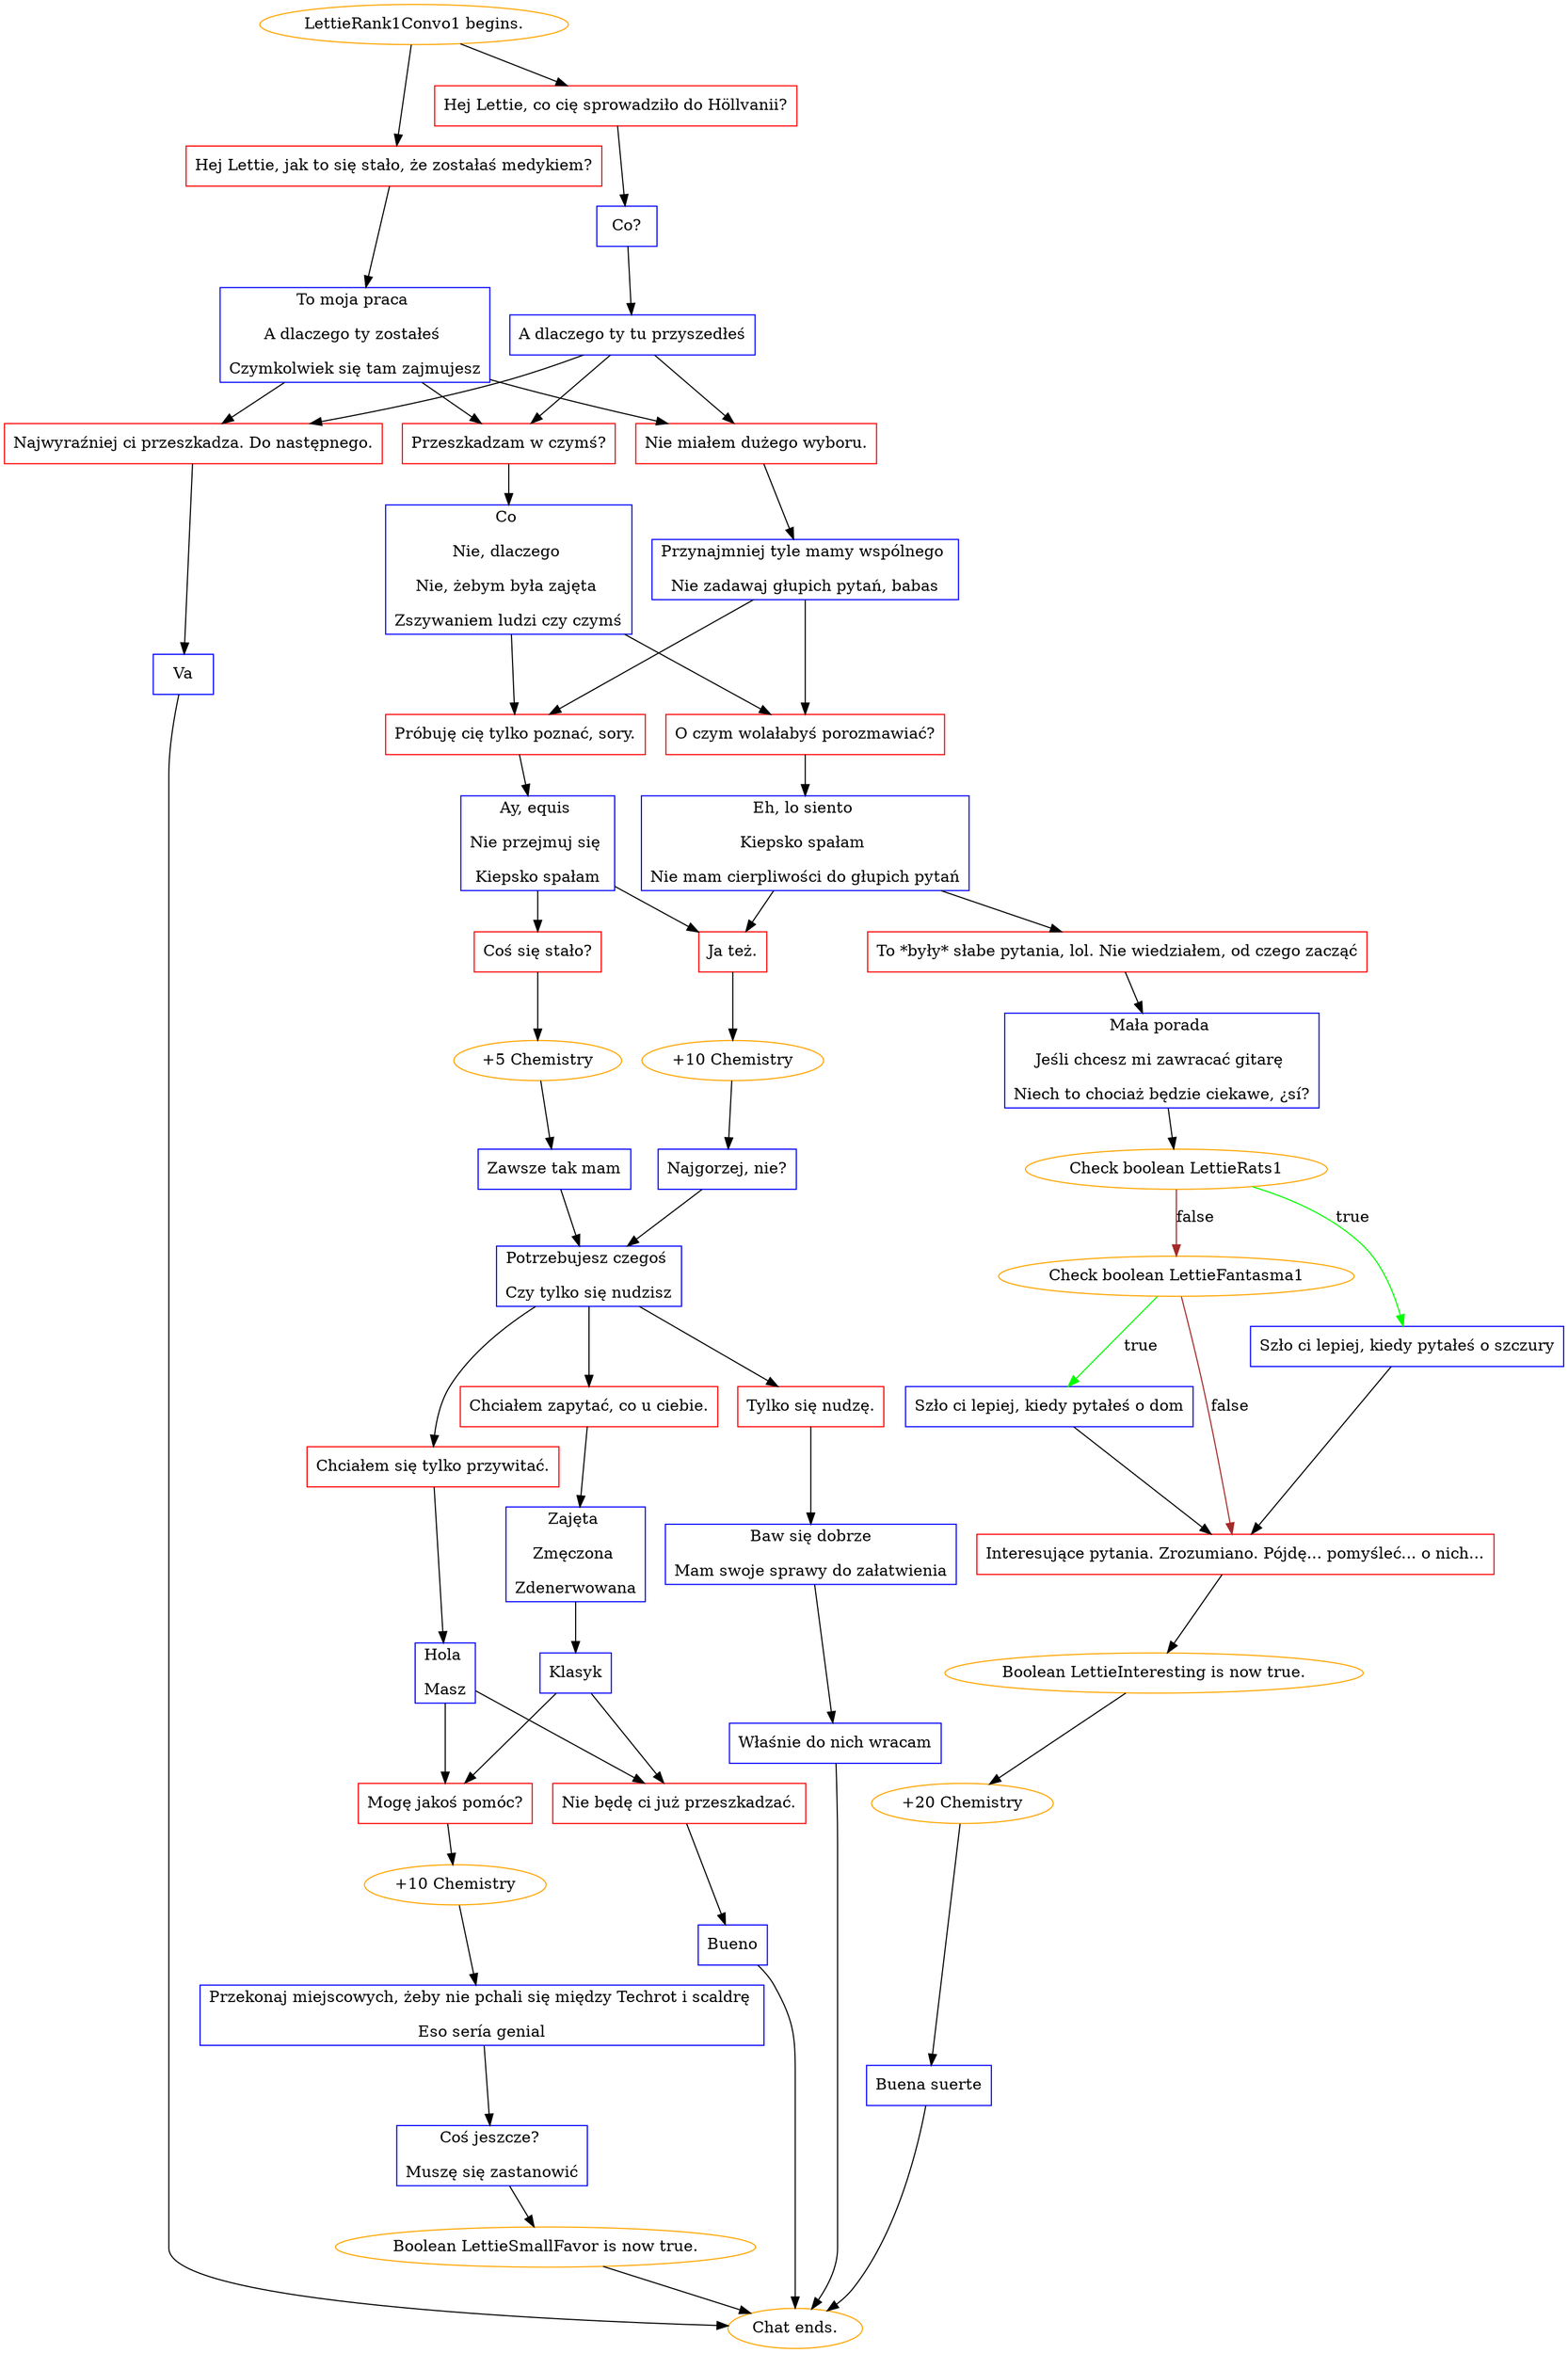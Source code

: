 digraph {
	"LettieRank1Convo1 begins." [color=orange];
		"LettieRank1Convo1 begins." -> j2595718975;
		"LettieRank1Convo1 begins." -> j3863163347;
	j2595718975 [label="Hej Lettie, jak to się stało, że zostałaś medykiem?",shape=box,color=red];
		j2595718975 -> j1859833529;
	j3863163347 [label="Hej Lettie, co cię sprowadziło do Höllvanii?",shape=box,color=red];
		j3863163347 -> j1134639193;
	j1859833529 [label="To moja praca 
A dlaczego ty zostałeś 
Czymkolwiek się tam zajmujesz",shape=box,color=blue];
		j1859833529 -> j4138420720;
		j1859833529 -> j1690567517;
		j1859833529 -> j87703422;
	j1134639193 [label="Co?",shape=box,color=blue];
		j1134639193 -> j1642147448;
	j4138420720 [label="Nie miałem dużego wyboru.",shape=box,color=red];
		j4138420720 -> j3166922314;
	j1690567517 [label="Przeszkadzam w czymś?",shape=box,color=red];
		j1690567517 -> j2256730481;
	j87703422 [label="Najwyraźniej ci przeszkadza. Do następnego.",shape=box,color=red];
		j87703422 -> j2547240352;
	j1642147448 [label="A dlaczego ty tu przyszedłeś",shape=box,color=blue];
		j1642147448 -> j4138420720;
		j1642147448 -> j1690567517;
		j1642147448 -> j87703422;
	j3166922314 [label="Przynajmniej tyle mamy wspólnego 
Nie zadawaj głupich pytań, babas",shape=box,color=blue];
		j3166922314 -> j2083272798;
		j3166922314 -> j2888073300;
	j2256730481 [label="Co 
Nie, dlaczego 
Nie, żebym była zajęta 
Zszywaniem ludzi czy czymś",shape=box,color=blue];
		j2256730481 -> j2888073300;
		j2256730481 -> j2083272798;
	j2547240352 [label="Va",shape=box,color=blue];
		j2547240352 -> "Chat ends.";
	j2083272798 [label="O czym wolałabyś porozmawiać?",shape=box,color=red];
		j2083272798 -> j2658740491;
	j2888073300 [label="Próbuję cię tylko poznać, sory.",shape=box,color=red];
		j2888073300 -> j1306740692;
	"Chat ends." [color=orange];
	j2658740491 [label="Eh, lo siento 
Kiepsko spałam 
Nie mam cierpliwości do głupich pytań",shape=box,color=blue];
		j2658740491 -> j3593295921;
		j2658740491 -> j2447034393;
	j1306740692 [label="Ay, equis 
Nie przejmuj się 
Kiepsko spałam",shape=box,color=blue];
		j1306740692 -> j4128178827;
		j1306740692 -> j3593295921;
	j3593295921 [label="Ja też.",shape=box,color=red];
		j3593295921 -> j3954394047;
	j2447034393 [label="To *były* słabe pytania, lol. Nie wiedziałem, od czego zacząć",shape=box,color=red];
		j2447034393 -> j1538398801;
	j4128178827 [label="Coś się stało?",shape=box,color=red];
		j4128178827 -> j3782200528;
	j3954394047 [label="+10 Chemistry",color=orange];
		j3954394047 -> j2320050669;
	j1538398801 [label="Mała porada 
Jeśli chcesz mi zawracać gitarę 
Niech to chociaż będzie ciekawe, ¿sí?",shape=box,color=blue];
		j1538398801 -> j509805292;
	j3782200528 [label="+5 Chemistry",color=orange];
		j3782200528 -> j942587815;
	j2320050669 [label="Najgorzej, nie?",shape=box,color=blue];
		j2320050669 -> j2362504262;
	j509805292 [label="Check boolean LettieRats1",color=orange];
		j509805292 -> j3237933274 [label=true,color=green];
		j509805292 -> j2015007616 [label=false,color=brown];
	j942587815 [label="Zawsze tak mam",shape=box,color=blue];
		j942587815 -> j2362504262;
	j2362504262 [label="Potrzebujesz czegoś 
Czy tylko się nudzisz",shape=box,color=blue];
		j2362504262 -> j3189503956;
		j2362504262 -> j2025317192;
		j2362504262 -> j2920196587;
	j3237933274 [label="Szło ci lepiej, kiedy pytałeś o szczury",shape=box,color=blue];
		j3237933274 -> j2808578508;
	j2015007616 [label="Check boolean LettieFantasma1",color=orange];
		j2015007616 -> j841408375 [label=true,color=green];
		j2015007616 -> j2808578508 [label=false,color=brown];
	j3189503956 [label="Chciałem się tylko przywitać.",shape=box,color=red];
		j3189503956 -> j2427212681;
	j2025317192 [label="Chciałem zapytać, co u ciebie.",shape=box,color=red];
		j2025317192 -> j2620043920;
	j2920196587 [label="Tylko się nudzę.",shape=box,color=red];
		j2920196587 -> j765484244;
	j2808578508 [label="Interesujące pytania. Zrozumiano. Pójdę... pomyśleć... o nich...",shape=box,color=red];
		j2808578508 -> j2179501014;
	j841408375 [label="Szło ci lepiej, kiedy pytałeś o dom",shape=box,color=blue];
		j841408375 -> j2808578508;
	j2427212681 [label="Hola 
Masz",shape=box,color=blue];
		j2427212681 -> j2346701664;
		j2427212681 -> j725462258;
	j2620043920 [label="Zajęta 
Zmęczona 
Zdenerwowana",shape=box,color=blue];
		j2620043920 -> j2815532802;
	j765484244 [label="Baw się dobrze
Mam swoje sprawy do załatwienia",shape=box,color=blue];
		j765484244 -> j2314231148;
	j2179501014 [label="Boolean LettieInteresting is now true.",color=orange];
		j2179501014 -> j1780676929;
	j2346701664 [label="Nie będę ci już przeszkadzać.",shape=box,color=red];
		j2346701664 -> j3748645904;
	j725462258 [label="Mogę jakoś pomóc?",shape=box,color=red];
		j725462258 -> j3662064986;
	j2815532802 [label="Klasyk",shape=box,color=blue];
		j2815532802 -> j725462258;
		j2815532802 -> j2346701664;
	j2314231148 [label="Właśnie do nich wracam",shape=box,color=blue];
		j2314231148 -> "Chat ends.";
	j1780676929 [label="+20 Chemistry",color=orange];
		j1780676929 -> j1368267468;
	j3748645904 [label="Bueno",shape=box,color=blue];
		j3748645904 -> "Chat ends.";
	j3662064986 [label="+10 Chemistry",color=orange];
		j3662064986 -> j3830340099;
	j1368267468 [label="Buena suerte",shape=box,color=blue];
		j1368267468 -> "Chat ends.";
	j3830340099 [label="Przekonaj miejscowych, żeby nie pchali się między Techrot i scaldrę 
Eso sería genial",shape=box,color=blue];
		j3830340099 -> j3966843040;
	j3966843040 [label="Coś jeszcze? 
Muszę się zastanowić",shape=box,color=blue];
		j3966843040 -> j2570747018;
	j2570747018 [label="Boolean LettieSmallFavor is now true.",color=orange];
		j2570747018 -> "Chat ends.";
}